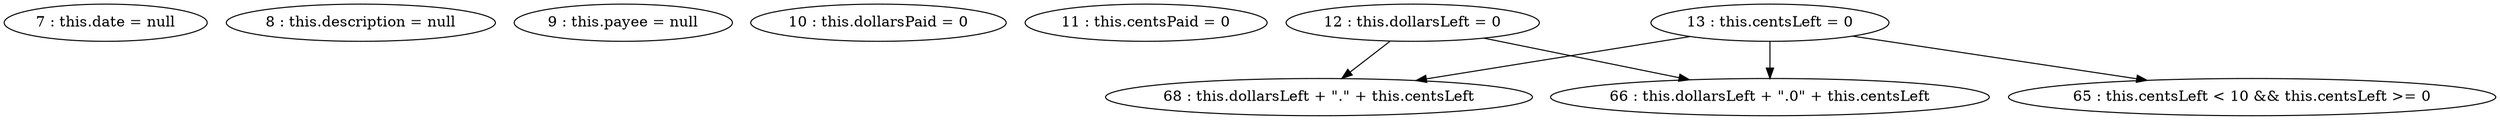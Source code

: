 digraph G {
"7 : this.date = null"
"8 : this.description = null"
"9 : this.payee = null"
"10 : this.dollarsPaid = 0"
"11 : this.centsPaid = 0"
"12 : this.dollarsLeft = 0"
"12 : this.dollarsLeft = 0" -> "66 : this.dollarsLeft + \".0\" + this.centsLeft"
"12 : this.dollarsLeft = 0" -> "68 : this.dollarsLeft + \".\" + this.centsLeft"
"13 : this.centsLeft = 0"
"13 : this.centsLeft = 0" -> "66 : this.dollarsLeft + \".0\" + this.centsLeft"
"13 : this.centsLeft = 0" -> "65 : this.centsLeft < 10 && this.centsLeft >= 0"
"13 : this.centsLeft = 0" -> "68 : this.dollarsLeft + \".\" + this.centsLeft"
"65 : this.centsLeft < 10 && this.centsLeft >= 0"
"66 : this.dollarsLeft + \".0\" + this.centsLeft"
"68 : this.dollarsLeft + \".\" + this.centsLeft"
}